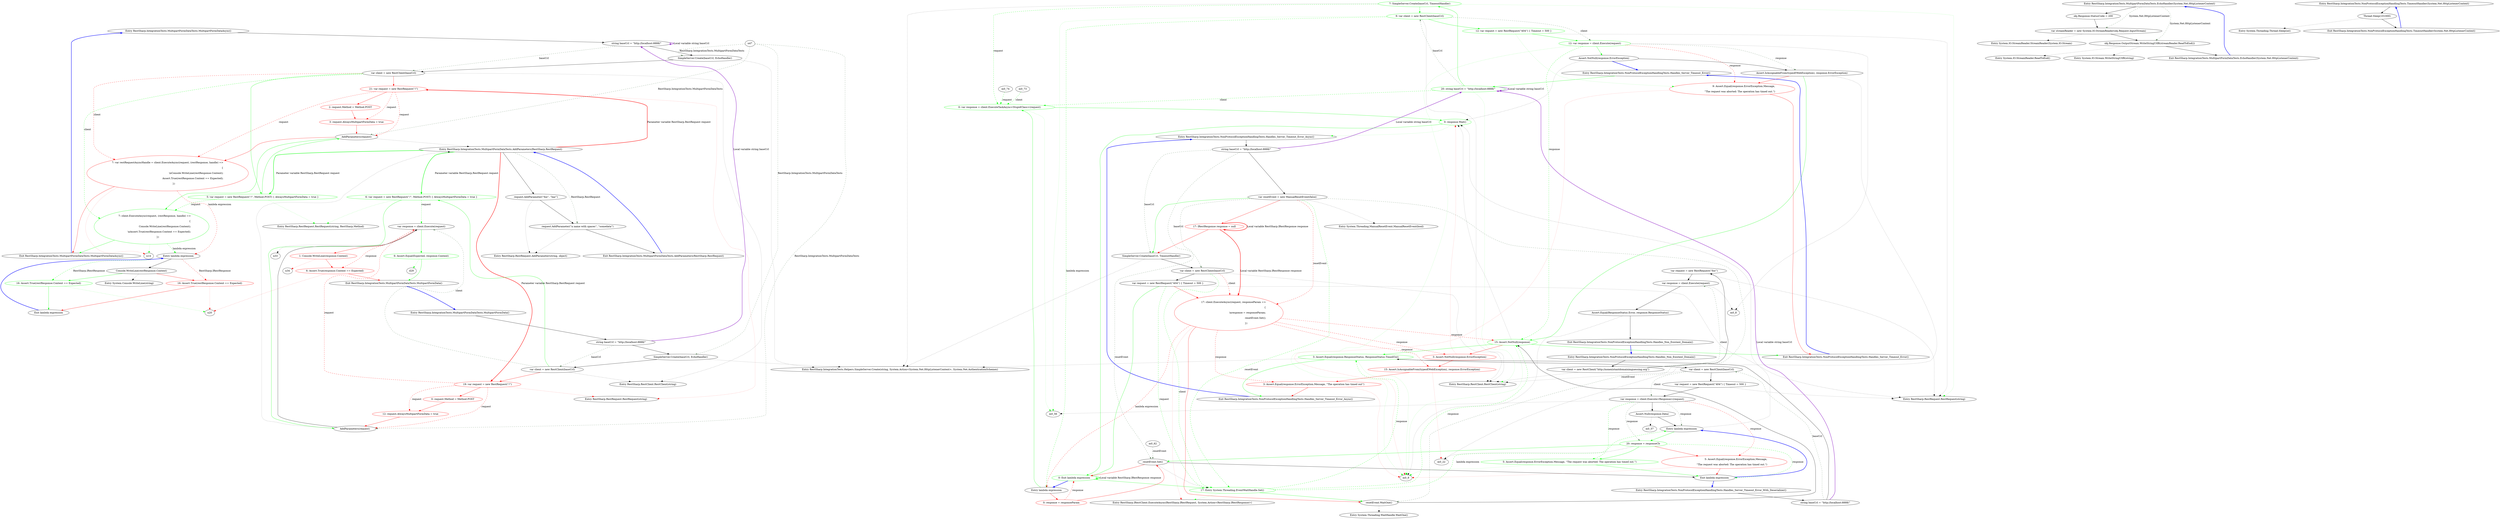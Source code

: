 digraph  {
n0 [cluster="RestSharp.IntegrationTests.MultipartFormDataTests.MultipartFormDataAsync()", label="Entry RestSharp.IntegrationTests.MultipartFormDataTests.MultipartFormDataAsync()", span="10-10"];
n1 [cluster="RestSharp.IntegrationTests.MultipartFormDataTests.MultipartFormDataAsync()", label="string baseUrl = ''http://localhost:8888/''", span="12-12"];
n2 [cluster="RestSharp.IntegrationTests.MultipartFormDataTests.MultipartFormDataAsync()", label="SimpleServer.Create(baseUrl, EchoHandler)", span="14-14"];
n3 [cluster="RestSharp.IntegrationTests.MultipartFormDataTests.MultipartFormDataAsync()", label="var client = new RestClient(baseUrl)", span="16-16"];
n10 [cluster="RestSharp.IntegrationTests.Helpers.SimpleServer.Create(string, System.Action<System.Net.HttpListenerContext>, System.Net.AuthenticationSchemes)", label="Entry RestSharp.IntegrationTests.Helpers.SimpleServer.Create(string, System.Action<System.Net.HttpListenerContext>, System.Net.AuthenticationSchemes)", span="12-12"];
n4 [cluster="RestSharp.IntegrationTests.MultipartFormDataTests.MultipartFormDataAsync()", color=red, community=0, label="21: var request = new RestRequest(''/'')", span="17-17"];
n8 [cluster="RestSharp.IntegrationTests.MultipartFormDataTests.MultipartFormDataAsync()", color=red, community=0, label="7: var restRequestAsyncHandle = client.ExecuteAsync(request, (restResponse, handle) =>\r\n                {\r\n                    \\nConsole.WriteLine(restResponse.Content);\r\n                    Assert.True(restResponse.Content == Expected);\r\n                })", span="23-27"];
d4 [cluster="RestSharp.IntegrationTests.MultipartFormDataTests.MultipartFormDataAsync()", color=green, community=0, label="5: var request = new RestRequest(''/'', Method.POST) { AlwaysMultipartFormData = true }", span="17-17"];
d6 [cluster="RestSharp.IntegrationTests.MultipartFormDataTests.MultipartFormDataAsync()", color=green, community=0, label="7: client.ExecuteAsync(request, (restResponse, handle) =>\r\n                {\r\n                    Console.WriteLine(restResponse.Content);\r\n                    \\nAssert.True(restResponse.Content == Expected);\r\n                })", span="21-25"];
n11 [cluster="RestSharp.RestClient.RestClient(string)", label="Entry RestSharp.RestClient.RestClient(string)", span="78-78"];
n5 [cluster="RestSharp.IntegrationTests.MultipartFormDataTests.MultipartFormDataAsync()", color=red, community=0, label="2: request.Method = Method.POST", span="19-19"];
n6 [cluster="RestSharp.IntegrationTests.MultipartFormDataTests.MultipartFormDataAsync()", color=red, community=0, label="3: request.AlwaysMultipartFormData = true", span="20-20"];
n7 [cluster="RestSharp.IntegrationTests.MultipartFormDataTests.MultipartFormDataAsync()", label="AddParameters(request)", span="21-21"];
n12 [cluster="RestSharp.RestRequest.RestRequest(string)", label="Entry RestSharp.RestRequest.RestRequest(string)", span="87-87"];
n13 [cluster="RestSharp.IntegrationTests.MultipartFormDataTests.AddParameters(RestSharp.RestRequest)", label="Entry RestSharp.IntegrationTests.MultipartFormDataTests.AddParameters(RestSharp.RestRequest)", span="54-54"];
n9 [cluster="RestSharp.IntegrationTests.MultipartFormDataTests.MultipartFormDataAsync()", label="Exit RestSharp.IntegrationTests.MultipartFormDataTests.MultipartFormDataAsync()", span="10-10"];
n15 [cluster="lambda expression", label="Entry lambda expression", span="23-27"];
d10 [cluster="RestSharp.RestRequest.RestRequest(string, RestSharp.Method)", label="Entry RestSharp.RestRequest.RestRequest(string, RestSharp.Method)", span="95-95"];
n35 [cluster="RestSharp.IntegrationTests.MultipartFormDataTests.AddParameters(RestSharp.RestRequest)", label="request.AddParameter(''foo'', ''bar'')", span="56-56"];
n36 [cluster="RestSharp.IntegrationTests.MultipartFormDataTests.AddParameters(RestSharp.RestRequest)", label="request.AddParameter(''a name with spaces'', ''somedata'')", span="57-57"];
n25 [cluster="RestSharp.IntegrationTests.MultipartFormDataTests.MultipartFormData()", color=red, community=0, label="19: var request = new RestRequest(''/'')", span="40-40"];
d23 [cluster="RestSharp.IntegrationTests.MultipartFormDataTests.MultipartFormData()", color=green, community=0, label="6: var request = new RestRequest(''/'', Method.POST) { AlwaysMultipartFormData = true }", span="38-38"];
n38 [cluster="RestSharp.RestRequest.AddParameter(string, object)", label="Entry RestSharp.RestRequest.AddParameter(string, object)", span="368-368"];
n37 [cluster="RestSharp.IntegrationTests.MultipartFormDataTests.AddParameters(RestSharp.RestRequest)", label="Exit RestSharp.IntegrationTests.MultipartFormDataTests.AddParameters(RestSharp.RestRequest)", span="54-54"];
n16 [cluster="lambda expression", label="Console.WriteLine(restResponse.Content)", span="25-25"];
n17 [cluster="lambda expression", color=red, community=0, label="16: Assert.True(restResponse.Content == Expected)", span="26-26"];
d15 [cluster="lambda expression", color=green, community=0, label="16: Assert.True(restResponse.Content == Expected)", span="24-24"];
n19 [cluster="System.Console.WriteLine(string)", label="Entry System.Console.WriteLine(string)", span="0-0"];
n18 [cluster="lambda expression", label="Exit lambda expression", span="23-27"];
n21 [cluster="RestSharp.IntegrationTests.MultipartFormDataTests.MultipartFormData()", label="Entry RestSharp.IntegrationTests.MultipartFormDataTests.MultipartFormData()", span="32-32"];
n22 [cluster="RestSharp.IntegrationTests.MultipartFormDataTests.MultipartFormData()", label="string baseUrl = ''http://localhost:8888/''", span="35-35"];
n23 [cluster="RestSharp.IntegrationTests.MultipartFormDataTests.MultipartFormData()", label="SimpleServer.Create(baseUrl, EchoHandler)", span="37-37"];
n24 [cluster="RestSharp.IntegrationTests.MultipartFormDataTests.MultipartFormData()", label="var client = new RestClient(baseUrl)", span="39-39"];
n29 [cluster="RestSharp.IntegrationTests.MultipartFormDataTests.MultipartFormData()", label="var response = client.Execute(request)", span="46-46"];
n26 [cluster="RestSharp.IntegrationTests.MultipartFormDataTests.MultipartFormData()", color=red, community=0, label="0: request.Method = Method.POST", span="42-42"];
n27 [cluster="RestSharp.IntegrationTests.MultipartFormDataTests.MultipartFormData()", color=red, community=0, label="12: request.AlwaysMultipartFormData = true", span="43-43"];
n28 [cluster="RestSharp.IntegrationTests.MultipartFormDataTests.MultipartFormData()", label="AddParameters(request)", span="44-44"];
n30 [cluster="RestSharp.IntegrationTests.MultipartFormDataTests.MultipartFormData()", color=red, community=0, label="1: Console.WriteLine(response.Content)", span="48-48"];
n31 [cluster="RestSharp.IntegrationTests.MultipartFormDataTests.MultipartFormData()", color=red, community=0, label="6: Assert.True(response.Content == Expected)", span="50-50"];
d26 [cluster="RestSharp.IntegrationTests.MultipartFormDataTests.MultipartFormData()", color=green, community=0, label="6: Assert.Equal(Expected, response.Content)", span="46-46"];
n32 [cluster="RestSharp.IntegrationTests.MultipartFormDataTests.MultipartFormData()", label="Exit RestSharp.IntegrationTests.MultipartFormDataTests.MultipartFormData()", span="32-32"];
n39 [cluster="RestSharp.IntegrationTests.MultipartFormDataTests.EchoHandler(System.Net.HttpListenerContext)", label="Entry RestSharp.IntegrationTests.MultipartFormDataTests.EchoHandler(System.Net.HttpListenerContext)", span="72-72"];
n40 [cluster="RestSharp.IntegrationTests.MultipartFormDataTests.EchoHandler(System.Net.HttpListenerContext)", label="obj.Response.StatusCode = 200", span="74-74"];
n41 [cluster="RestSharp.IntegrationTests.MultipartFormDataTests.EchoHandler(System.Net.HttpListenerContext)", label="var streamReader = new System.IO.StreamReader(obj.Request.InputStream)", span="76-76"];
n42 [cluster="RestSharp.IntegrationTests.MultipartFormDataTests.EchoHandler(System.Net.HttpListenerContext)", label="obj.Response.OutputStream.WriteStringUtf8(streamReader.ReadToEnd())", span="78-78"];
n44 [cluster="System.IO.StreamReader.StreamReader(System.IO.Stream)", label="Entry System.IO.StreamReader.StreamReader(System.IO.Stream)", span="0-0"];
n43 [cluster="RestSharp.IntegrationTests.MultipartFormDataTests.EchoHandler(System.Net.HttpListenerContext)", label="Exit RestSharp.IntegrationTests.MultipartFormDataTests.EchoHandler(System.Net.HttpListenerContext)", span="72-72"];
n45 [cluster="System.IO.StreamReader.ReadToEnd()", label="Entry System.IO.StreamReader.ReadToEnd()", span="0-0"];
n46 [cluster="System.IO.Stream.WriteStringUtf8(string)", label="Entry System.IO.Stream.WriteStringUtf8(string)", span="7-7"];
m0_39 [cluster="System.Threading.WaitHandle.WaitOne()", file="NonProtocolExceptionHandlingTests.cs", label="Entry System.Threading.WaitHandle.WaitOne()", span="0-0"];
m0_58 [cluster="RestSharp.IntegrationTests.NonProtocolExceptionHandlingTests.TimeoutHandler(System.Net.HttpListenerContext)", file="NonProtocolExceptionHandlingTests.cs", label="Entry RestSharp.IntegrationTests.NonProtocolExceptionHandlingTests.TimeoutHandler(System.Net.HttpListenerContext)", span="104-104"];
m0_59 [cluster="RestSharp.IntegrationTests.NonProtocolExceptionHandlingTests.TimeoutHandler(System.Net.HttpListenerContext)", file="NonProtocolExceptionHandlingTests.cs", label="Thread.Sleep(101000)", span="106-106"];
m0_60 [cluster="RestSharp.IntegrationTests.NonProtocolExceptionHandlingTests.TimeoutHandler(System.Net.HttpListenerContext)", file="NonProtocolExceptionHandlingTests.cs", label="Exit RestSharp.IntegrationTests.NonProtocolExceptionHandlingTests.TimeoutHandler(System.Net.HttpListenerContext)", span="104-104"];
m0_38 [cluster="RestSharp.IRestClient.ExecuteAsync(RestSharp.IRestRequest, System.Action<RestSharp.IRestResponse>)", file="NonProtocolExceptionHandlingTests.cs", label="Entry RestSharp.IRestClient.ExecuteAsync(RestSharp.IRestRequest, System.Action<RestSharp.IRestResponse>)", span="16-16"];
m0_10 [cluster="RestSharp.IntegrationTests.NonProtocolExceptionHandlingTests.Handles_Server_Timeout_Error()", file="NonProtocolExceptionHandlingTests.cs", label="Entry RestSharp.IntegrationTests.NonProtocolExceptionHandlingTests.Handles_Server_Timeout_Error()", span="29-29"];
m0_11 [cluster="RestSharp.IntegrationTests.NonProtocolExceptionHandlingTests.Handles_Server_Timeout_Error()", color=green, community=0, file="NonProtocolExceptionHandlingTests.cs", label="20: string baseUrl = ''http://localhost:8888/''", span="31-31"];
m0_12 [cluster="RestSharp.IntegrationTests.NonProtocolExceptionHandlingTests.Handles_Server_Timeout_Error()", color=green, community=0, file="NonProtocolExceptionHandlingTests.cs", label="7: SimpleServer.Create(baseUrl, TimeoutHandler)", span="33-33"];
m0_13 [cluster="RestSharp.IntegrationTests.NonProtocolExceptionHandlingTests.Handles_Server_Timeout_Error()", color=green, community=0, file="NonProtocolExceptionHandlingTests.cs", label="9: var client = new RestClient(baseUrl)", span="35-35"];
m0_14 [cluster="RestSharp.IntegrationTests.NonProtocolExceptionHandlingTests.Handles_Server_Timeout_Error()", color=green, community=0, file="NonProtocolExceptionHandlingTests.cs", label="12: var request = new RestRequest(''404'') { Timeout = 500 }", span="36-36"];
m0_15 [cluster="RestSharp.IntegrationTests.NonProtocolExceptionHandlingTests.Handles_Server_Timeout_Error()", color=green, community=0, file="NonProtocolExceptionHandlingTests.cs", label="12: var response = client.Execute(request)", span="37-37"];
m0_16 [cluster="RestSharp.IntegrationTests.NonProtocolExceptionHandlingTests.Handles_Server_Timeout_Error()", file="NonProtocolExceptionHandlingTests.cs", label="Assert.NotNull(response.ErrorException)", span="39-39"];
m0_17 [cluster="RestSharp.IntegrationTests.NonProtocolExceptionHandlingTests.Handles_Server_Timeout_Error()", file="NonProtocolExceptionHandlingTests.cs", label="Assert.IsAssignableFrom(typeof(WebException), response.ErrorException)", span="40-40"];
m0_18 [cluster="RestSharp.IntegrationTests.NonProtocolExceptionHandlingTests.Handles_Server_Timeout_Error()", color=red, community=0, file="NonProtocolExceptionHandlingTests.cs", label="9: Assert.Equal(response.ErrorException.Message,\r\n                    ''The request was aborted: The operation has timed out.'')", span="41-42"];
m0_32 [cluster="RestSharp.IntegrationTests.NonProtocolExceptionHandlingTests.Handles_Server_Timeout_Error_Async()", color=green, community=0, file="NonProtocolExceptionHandlingTests.cs", label="15: Assert.NotNull(response)", span="69-69"];
m0_19 [cluster="RestSharp.IntegrationTests.NonProtocolExceptionHandlingTests.Handles_Server_Timeout_Error()", file="NonProtocolExceptionHandlingTests.cs", label="Exit RestSharp.IntegrationTests.NonProtocolExceptionHandlingTests.Handles_Server_Timeout_Error()", span="29-29"];
m0_37 [cluster="System.Threading.ManualResetEvent.ManualResetEvent(bool)", file="NonProtocolExceptionHandlingTests.cs", label="Entry System.Threading.ManualResetEvent.ManualResetEvent(bool)", span="0-0"];
m0_45 [cluster="RestSharp.IntegrationTests.NonProtocolExceptionHandlingTests.Handles_Server_Timeout_Error_With_Deserializer()", file="NonProtocolExceptionHandlingTests.cs", label="Entry RestSharp.IntegrationTests.NonProtocolExceptionHandlingTests.Handles_Server_Timeout_Error_With_Deserializer()", span="82-82"];
m0_46 [cluster="RestSharp.IntegrationTests.NonProtocolExceptionHandlingTests.Handles_Server_Timeout_Error_With_Deserializer()", file="NonProtocolExceptionHandlingTests.cs", label="string baseUrl = ''http://localhost:8888/''", span="84-84"];
m0_47 [cluster="RestSharp.IntegrationTests.NonProtocolExceptionHandlingTests.Handles_Server_Timeout_Error_Async()", color=green, community=0, file="NonProtocolExceptionHandlingTests.cs", label="3: Assert.Equal(response.ResponseStatus, ResponseStatus.TimedOut)", span="103-103"];
m0_48 [cluster="RestSharp.IntegrationTests.NonProtocolExceptionHandlingTests.Handles_Server_Timeout_Error_With_Deserializer()", file="NonProtocolExceptionHandlingTests.cs", label="var client = new RestClient(baseUrl)", span="88-88"];
m0_49 [cluster="RestSharp.IntegrationTests.NonProtocolExceptionHandlingTests.Handles_Server_Timeout_Error_With_Deserializer()", file="NonProtocolExceptionHandlingTests.cs", label="var request = new RestRequest(''404'') { Timeout = 500 }", span="89-89"];
m0_50 [cluster="RestSharp.IntegrationTests.NonProtocolExceptionHandlingTests.Handles_Server_Timeout_Error_With_Deserializer()", file="NonProtocolExceptionHandlingTests.cs", label="var response = client.Execute<Response>(request)", span="90-90"];
m0_51 [cluster="RestSharp.IntegrationTests.NonProtocolExceptionHandlingTests.Handles_Server_Timeout_Error_With_Deserializer()", file="NonProtocolExceptionHandlingTests.cs", label="Assert.Null(response.Data)", span="92-92"];
m0_52 [cluster="lambda expression", file="NonProtocolExceptionHandlingTests.cs", label="Entry lambda expression", span="94-98"];
m0_53 [cluster="lambda expression", color=green, community=0, file="NonProtocolExceptionHandlingTests.cs", label="20: response = responseCb", span="96-96"];
m0_54 [cluster="RestSharp.IntegrationTests.NonProtocolExceptionHandlingTests.Handles_Server_Timeout_Error_With_Deserializer()", color=red, community=0, file="NonProtocolExceptionHandlingTests.cs", label="5: Assert.Equal(response.ErrorException.Message,\r\n                    ''The request was aborted: The operation has timed out.'')", span="95-96"];
m0_66 [cluster="RestSharp.IntegrationTests.NonProtocolExceptionHandlingTests.Handles_Server_Timeout_Error_With_Deserializer()", color=green, community=0, file="NonProtocolExceptionHandlingTests.cs", label="5: Assert.Equal(response.ErrorException.Message, ''The request was aborted: The operation has timed out.'')", span="130-130"];
m0_55 [cluster="lambda expression", file="NonProtocolExceptionHandlingTests.cs", label="Exit lambda expression", span="94-98"];
m0_7 [cluster="RestSharp.RestRequest.RestRequest(string)", file="NonProtocolExceptionHandlingTests.cs", label="Entry RestSharp.RestRequest.RestRequest(string)", span="87-87"];
m0_61 [cluster="System.Threading.Thread.Sleep(int)", file="NonProtocolExceptionHandlingTests.cs", label="Entry System.Threading.Thread.Sleep(int)", span="0-0"];
m0_23 [cluster="RestSharp.IntegrationTests.NonProtocolExceptionHandlingTests.Handles_Server_Timeout_Error_Async()", file="NonProtocolExceptionHandlingTests.cs", label="Entry RestSharp.IntegrationTests.NonProtocolExceptionHandlingTests.Handles_Server_Timeout_Error_Async()", span="50-50"];
m0_24 [cluster="RestSharp.IntegrationTests.NonProtocolExceptionHandlingTests.Handles_Server_Timeout_Error_Async()", file="NonProtocolExceptionHandlingTests.cs", label="string baseUrl = ''http://localhost:8888/''", span="52-52"];
m0_25 [cluster="RestSharp.IntegrationTests.NonProtocolExceptionHandlingTests.Handles_Server_Timeout_Error_Async()", file="NonProtocolExceptionHandlingTests.cs", label="var resetEvent = new ManualResetEvent(false)", span="53-53"];
m0_27 [cluster="RestSharp.IntegrationTests.NonProtocolExceptionHandlingTests.Handles_Server_Timeout_Error_Async()", file="NonProtocolExceptionHandlingTests.cs", label="SimpleServer.Create(baseUrl, TimeoutHandler)", span="56-56"];
m0_28 [cluster="RestSharp.IntegrationTests.NonProtocolExceptionHandlingTests.Handles_Server_Timeout_Error_Async()", file="NonProtocolExceptionHandlingTests.cs", label="var client = new RestClient(baseUrl)", span="58-58"];
m0_26 [cluster="RestSharp.IntegrationTests.NonProtocolExceptionHandlingTests.Handles_Server_Timeout_Error_Async()", color=red, community=0, file="NonProtocolExceptionHandlingTests.cs", label="17: IRestResponse response = null", span="54-54"];
m0_30 [cluster="RestSharp.IntegrationTests.NonProtocolExceptionHandlingTests.Handles_Server_Timeout_Error_Async()", color=red, community=0, file="NonProtocolExceptionHandlingTests.cs", label="17: client.ExecuteAsync(request, responseParam =>\r\n                                             {\r\n                                                 \\nresponse = responseParam;\r\n                                                 resetEvent.Set();\r\n                                             })", span="61-65"];
m0_31 [cluster="RestSharp.IntegrationTests.NonProtocolExceptionHandlingTests.Handles_Server_Timeout_Error_Async()", file="NonProtocolExceptionHandlingTests.cs", label="resetEvent.WaitOne()", span="67-67"];
m0_44 [cluster="System.Threading.EventWaitHandle.Set()", color=green, community=0, file="NonProtocolExceptionHandlingTests.cs", label="17: Entry System.Threading.EventWaitHandle.Set()", span="0-0"];
m0_29 [cluster="RestSharp.IntegrationTests.NonProtocolExceptionHandlingTests.Handles_Server_Timeout_Error_Async()", file="NonProtocolExceptionHandlingTests.cs", label="var request = new RestRequest(''404'') { Timeout = 500 }", span="59-59"];
m0_43 [cluster="lambda expression", color=green, community=0, file="NonProtocolExceptionHandlingTests.cs", label="0: Exit lambda expression", span="61-65"];
m0_33 [cluster="RestSharp.IntegrationTests.NonProtocolExceptionHandlingTests.Handles_Server_Timeout_Error_Async()", color=red, community=0, file="NonProtocolExceptionHandlingTests.cs", label="3: Assert.NotNull(response.ErrorException)", span="70-70"];
m0_34 [cluster="RestSharp.IntegrationTests.NonProtocolExceptionHandlingTests.Handles_Server_Timeout_Error_Async()", color=red, community=0, file="NonProtocolExceptionHandlingTests.cs", label="15: Assert.IsAssignableFrom(typeof(WebException), response.ErrorException)", span="71-71"];
m0_35 [cluster="RestSharp.IntegrationTests.NonProtocolExceptionHandlingTests.Handles_Server_Timeout_Error_Async()", color=red, community=0, file="NonProtocolExceptionHandlingTests.cs", label="3: Assert.Equal(response.ErrorException.Message, ''The operation has timed out'')", span="72-72"];
m0_36 [cluster="RestSharp.IntegrationTests.NonProtocolExceptionHandlingTests.Handles_Server_Timeout_Error_Async()", file="NonProtocolExceptionHandlingTests.cs", label="Exit RestSharp.IntegrationTests.NonProtocolExceptionHandlingTests.Handles_Server_Timeout_Error_Async()", span="50-50"];
m0_0 [cluster="RestSharp.IntegrationTests.NonProtocolExceptionHandlingTests.Handles_Non_Existent_Domain()", file="NonProtocolExceptionHandlingTests.cs", label="Entry RestSharp.IntegrationTests.NonProtocolExceptionHandlingTests.Handles_Non_Existent_Domain()", span="14-14"];
m0_1 [cluster="RestSharp.IntegrationTests.NonProtocolExceptionHandlingTests.Handles_Non_Existent_Domain()", file="NonProtocolExceptionHandlingTests.cs", label="var client = new RestClient(''http://nonexistantdomainimguessing.org'')", span="16-16"];
m0_2 [cluster="RestSharp.IntegrationTests.NonProtocolExceptionHandlingTests.Handles_Non_Existent_Domain()", file="NonProtocolExceptionHandlingTests.cs", label="var request = new RestRequest(''foo'')", span="17-17"];
m0_3 [cluster="RestSharp.IntegrationTests.NonProtocolExceptionHandlingTests.Handles_Non_Existent_Domain()", file="NonProtocolExceptionHandlingTests.cs", label="var response = client.Execute(request)", span="18-18"];
m0_4 [cluster="RestSharp.IntegrationTests.NonProtocolExceptionHandlingTests.Handles_Non_Existent_Domain()", file="NonProtocolExceptionHandlingTests.cs", label="Assert.Equal(ResponseStatus.Error, response.ResponseStatus)", span="20-20"];
m0_5 [cluster="RestSharp.IntegrationTests.NonProtocolExceptionHandlingTests.Handles_Non_Existent_Domain()", file="NonProtocolExceptionHandlingTests.cs", label="Exit RestSharp.IntegrationTests.NonProtocolExceptionHandlingTests.Handles_Non_Existent_Domain()", span="14-14"];
m0_42 [cluster="lambda expression", file="NonProtocolExceptionHandlingTests.cs", label="resetEvent.Set()", span="64-64"];
m0_40 [cluster="lambda expression", file="NonProtocolExceptionHandlingTests.cs", label="Entry lambda expression", span="61-65"];
m0_41 [cluster="lambda expression", color=red, community=0, file="NonProtocolExceptionHandlingTests.cs", label="0: response = responseParam", span="63-63"];
m0_20 [cluster="lambda expression", color=green, community=0, file="NonProtocolExceptionHandlingTests.cs", label="0: var response = client.ExecuteTaskAsync<StupidClass>(request)", span="42-42"];
m0_21 [cluster="lambda expression", color=green, community=0, file="NonProtocolExceptionHandlingTests.cs", label="0: response.Wait()", span="44-44"];
m0_6 [cluster="RestSharp.RestClient.RestClient(string)", file="NonProtocolExceptionHandlingTests.cs", label="Entry RestSharp.RestClient.RestClient(string)", span="78-78"];
n14;
n20;
n33;
n34;
d29;
m0_56;
m0_9;
m0_8;
m0_22;
m0_57;
n47;
m0_62;
m0_73;
m0_74;
n0 -> n1  [key=0, style=solid];
n1 -> n1  [color=darkorchid, key=3, label="Local variable string baseUrl", style=bold];
n1 -> n2  [key=0, style=solid];
n1 -> n3  [color=darkseagreen4, key=1, label=baseUrl, style=dashed];
n2 -> n3  [key=0, style=solid];
n2 -> n10  [key=2, style=dotted];
n3 -> n4  [color=red, key=0, style=solid];
n3 -> n8  [color=red, key=1, label=client, style=dashed];
n3 -> d4  [color=green, key=0, style=solid];
n3 -> d6  [color=green, key=1, label=client, style=dashed];
n3 -> n11  [key=2, style=dotted];
n4 -> n5  [color=red, key=0, style=solid];
n4 -> n6  [color=red, key=1, label=request, style=dashed];
n4 -> n7  [color=red, key=1, label=request, style=dashed];
n4 -> n8  [color=red, key=1, label=request, style=dashed];
n4 -> n12  [color=red, key=2, style=dotted];
n8 -> n9  [color=red, key=0, style=solid];
n8 -> n14  [color=red, key=2, style=dotted];
n8 -> n15  [color=red, key=1, label="lambda expression", style=dashed];
d4 -> n7  [color=green, key=0, style=solid];
d4 -> d6  [color=green, key=1, label=request, style=dashed];
d4 -> d10  [color=green, key=2, style=dotted];
d6 -> n9  [color=green, key=0, style=solid];
d6 -> n14  [color=green, key=2, style=dotted];
d6 -> n15  [color=green, key=1, label="lambda expression", style=dashed];
n5 -> n6  [color=red, key=0, style=solid];
n6 -> n7  [color=red, key=0, style=solid];
n7 -> n8  [color=red, key=0, style=solid];
n7 -> d6  [color=green, key=0, style=solid];
n7 -> n13  [key=2, style=dotted];
n13 -> n4  [color=red, key=3, label="Parameter variable RestSharp.RestRequest request", style=bold];
n13 -> d4  [color=green, key=3, label="Parameter variable RestSharp.RestRequest request", style=bold];
n13 -> n35  [key=0, style=solid];
n13 -> n36  [color=darkseagreen4, key=1, label="RestSharp.RestRequest", style=dashed];
n13 -> n25  [color=red, key=3, label="Parameter variable RestSharp.RestRequest request", style=bold];
n13 -> d23  [color=green, key=3, label="Parameter variable RestSharp.RestRequest request", style=bold];
n9 -> n0  [color=blue, key=0, style=bold];
n15 -> n16  [key=0, style=solid];
n15 -> n17  [color=red, key=1, label="RestSharp.IRestResponse", style=dashed];
n15 -> d15  [color=green, key=1, label="RestSharp.IRestResponse", style=dashed];
n35 -> n36  [key=0, style=solid];
n35 -> n38  [key=2, style=dotted];
n36 -> n37  [key=0, style=solid];
n36 -> n38  [key=2, style=dotted];
n25 -> n12  [color=red, key=2, style=dotted];
n25 -> n26  [color=red, key=0, style=solid];
n25 -> n27  [color=red, key=1, label=request, style=dashed];
n25 -> n28  [color=red, key=1, label=request, style=dashed];
n25 -> n29  [color=red, key=1, label=request, style=dashed];
d23 -> n28  [color=green, key=0, style=solid];
d23 -> n29  [color=green, key=1, label=request, style=dashed];
d23 -> d10  [color=green, key=2, style=dotted];
n37 -> n13  [color=blue, key=0, style=bold];
n16 -> n17  [color=red, key=0, style=solid];
n16 -> d15  [color=green, key=0, style=solid];
n16 -> n19  [key=2, style=dotted];
n17 -> n18  [color=red, key=0, style=solid];
n17 -> n20  [color=red, key=2, style=dotted];
d15 -> n18  [color=green, key=0, style=solid];
d15 -> n20  [color=green, key=2, style=dotted];
n18 -> n15  [color=blue, key=0, style=bold];
n21 -> n22  [key=0, style=solid];
n22 -> n1  [color=darkorchid, key=3, label="Local variable string baseUrl", style=bold];
n22 -> n23  [key=0, style=solid];
n22 -> n24  [color=darkseagreen4, key=1, label=baseUrl, style=dashed];
n23 -> n10  [key=2, style=dotted];
n23 -> n24  [key=0, style=solid];
n24 -> n11  [key=2, style=dotted];
n24 -> n25  [color=red, key=0, style=solid];
n24 -> n29  [color=darkseagreen4, key=1, label=client, style=dashed];
n24 -> d23  [color=green, key=0, style=solid];
n29 -> n30  [color=red, key=0, style=solid];
n29 -> n31  [color=red, key=1, label=response, style=dashed];
n29 -> d26  [color=green, key=0, style=solid];
n29 -> n33  [key=2, style=dotted];
n26 -> n27  [color=red, key=0, style=solid];
n27 -> n28  [color=red, key=0, style=solid];
n28 -> n13  [key=2, style=dotted];
n28 -> n29  [key=0, style=solid];
n30 -> n31  [color=red, key=0, style=solid];
n30 -> n34  [color=red, key=2, style=dotted];
n31 -> n20  [color=red, key=2, style=dotted];
n31 -> n32  [color=red, key=0, style=solid];
d26 -> n32  [color=green, key=0, style=solid];
d26 -> d29  [color=green, key=2, style=dotted];
n32 -> n21  [color=blue, key=0, style=bold];
n39 -> n40  [key=0, style=solid];
n39 -> n41  [color=darkseagreen4, key=1, label="System.Net.HttpListenerContext", style=dashed];
n39 -> n42  [color=darkseagreen4, key=1, label="System.Net.HttpListenerContext", style=dashed];
n40 -> n41  [key=0, style=solid];
n41 -> n42  [key=0, style=solid];
n41 -> n44  [key=2, style=dotted];
n42 -> n43  [key=0, style=solid];
n42 -> n45  [key=2, style=dotted];
n42 -> n46  [key=2, style=dotted];
n43 -> n39  [color=blue, key=0, style=bold];
m0_58 -> m0_59  [key=0, style=solid];
m0_59 -> m0_60  [key=0, style=solid];
m0_59 -> m0_61  [key=2, style=dotted];
m0_60 -> m0_58  [color=blue, key=0, style=bold];
m0_10 -> m0_11  [color=green, key=0, style=solid];
m0_11 -> m0_6  [color=green, key=2, style=dotted];
m0_11 -> m0_20  [color=green, key=1, label=client, style=dashed];
m0_11 -> m0_12  [color=green, key=0, style=solid];
m0_11 -> m0_13  [color=darkseagreen4, key=1, label=baseUrl, style=dashed];
m0_11 -> m0_11  [color=darkorchid, key=3, label="Local variable string baseUrl", style=bold];
m0_12 -> m0_7  [color=green, key=2, style=dotted];
m0_12 -> m0_20  [color=green, key=1, label=request, style=dashed];
m0_12 -> m0_13  [color=green, key=0, style=solid];
m0_12 -> n10  [key=2, style=dotted];
m0_13 -> m0_40  [color=green, key=1, label="lambda expression", style=dashed];
m0_13 -> m0_56  [color=green, key=2, style=dotted];
m0_13 -> m0_14  [color=green, key=0, style=solid];
m0_13 -> m0_15  [color=darkseagreen4, key=1, label=client, style=dashed];
m0_13 -> m0_6  [key=2, style=dotted];
m0_14 -> m0_18  [color=green, key=2, style=dotted];
m0_14 -> m0_15  [color=green, key=0, style=solid];
m0_14 -> m0_7  [key=2, style=dotted];
m0_15 -> m0_9  [color=green, key=2, style=dotted];
m0_15 -> m0_16  [color=green, key=0, style=solid];
m0_15 -> m0_8  [key=2, style=dotted];
m0_15 -> m0_17  [color=darkseagreen4, key=1, label=response, style=dashed];
m0_15 -> m0_18  [color=red, key=1, label=response, style=dashed];
m0_15 -> m0_32  [color=green, key=1, label=response, style=dashed];
m0_16 -> m0_10  [color=blue, key=0, style=bold];
m0_16 -> m0_17  [key=0, style=solid];
m0_16 -> m0_21  [key=2, style=dotted];
m0_17 -> m0_18  [color=red, key=0, style=solid];
m0_17 -> m0_32  [color=green, key=0, style=solid];
m0_17 -> m0_22  [key=2, style=dotted];
m0_18 -> m0_9  [color=red, key=2, style=dotted];
m0_18 -> m0_19  [color=red, key=0, style=solid];
m0_32 -> m0_9  [color=green, key=2, style=dotted];
m0_32 -> m0_19  [color=green, key=0, style=solid];
m0_32 -> m0_21  [key=2, style=dotted];
m0_32 -> m0_33  [color=red, key=0, style=solid];
m0_32 -> m0_47  [color=green, key=0, style=solid];
m0_19 -> m0_10  [color=blue, key=0, style=bold];
m0_45 -> m0_46  [key=0, style=solid];
m0_46 -> m0_11  [color=darkorchid, key=3, label="Local variable string baseUrl", style=bold];
m0_46 -> m0_47  [key=0, style=solid];
m0_46 -> m0_48  [color=darkseagreen4, key=1, label=baseUrl, style=dashed];
m0_47 -> n10  [key=2, style=dotted];
m0_47 -> m0_48  [key=0, style=solid];
m0_47 -> m0_9  [color=green, key=2, style=dotted];
m0_47 -> m0_36  [color=green, key=0, style=solid];
m0_48 -> m0_6  [key=2, style=dotted];
m0_48 -> m0_49  [key=0, style=solid];
m0_48 -> m0_50  [color=darkseagreen4, key=1, label=client, style=dashed];
m0_49 -> m0_7  [key=2, style=dotted];
m0_49 -> m0_50  [key=0, style=solid];
m0_50 -> m0_51  [key=0, style=solid];
m0_50 -> m0_52  [color=darkseagreen4, key=1, label=response, style=dashed];
m0_50 -> m0_53  [color=darkseagreen4, key=1, label=response, style=dashed];
m0_50 -> m0_54  [color=red, key=1, label=response, style=dashed];
m0_50 -> m0_66  [color=green, key=1, label=response, style=dashed];
m0_50 -> m0_56  [key=2, style=dotted];
m0_51 -> m0_52  [key=0, style=solid];
m0_51 -> m0_57  [key=2, style=dotted];
m0_52 -> m0_21  [key=2, style=dotted];
m0_52 -> m0_53  [color=green, key=0, style=solid];
m0_53 -> m0_22  [key=2, style=dotted];
m0_53 -> m0_54  [color=red, key=0, style=solid];
m0_53 -> m0_66  [color=green, key=0, style=solid];
m0_53 -> m0_42  [color=green, key=0, style=solid];
m0_53 -> m0_55  [color=green, key=1, label=response, style=dashed];
m0_54 -> m0_9  [color=red, key=2, style=dotted];
m0_54 -> m0_55  [color=red, key=0, style=solid];
m0_66 -> m0_9  [color=green, key=2, style=dotted];
m0_66 -> m0_55  [color=green, key=0, style=solid];
m0_55 -> m0_45  [color=blue, key=0, style=bold];
m0_55 -> m0_52  [color=blue, key=0, style=bold];
m0_23 -> m0_24  [key=0, style=solid];
m0_24 -> m0_11  [color=darkorchid, key=3, label="Local variable string baseUrl", style=bold];
m0_24 -> m0_25  [key=0, style=solid];
m0_24 -> m0_27  [color=darkseagreen4, key=1, label=baseUrl, style=dashed];
m0_24 -> m0_28  [color=darkseagreen4, key=1, label=baseUrl, style=dashed];
m0_25 -> m0_26  [color=red, key=0, style=solid];
m0_25 -> m0_27  [color=green, key=0, style=solid];
m0_25 -> m0_30  [color=red, key=1, label=resetEvent, style=dashed];
m0_25 -> m0_31  [color=darkseagreen4, key=1, label=resetEvent, style=dashed];
m0_25 -> m0_44  [color=green, key=1, label=resetEvent, style=dashed];
m0_25 -> m0_37  [key=2, style=dotted];
m0_25 -> m0_42  [color=darkseagreen4, key=1, label=resetEvent, style=dashed];
m0_27 -> n10  [key=2, style=dotted];
m0_27 -> m0_28  [key=0, style=solid];
m0_28 -> m0_6  [key=2, style=dotted];
m0_28 -> m0_29  [key=0, style=solid];
m0_28 -> m0_30  [color=red, key=1, label=client, style=dashed];
m0_28 -> m0_44  [color=green, key=1, label=client, style=dashed];
m0_26 -> m0_26  [color=red, key=3, label="Local variable RestSharp.IRestResponse response", style=bold];
m0_26 -> m0_27  [color=red, key=0, style=solid];
m0_26 -> m0_30  [color=red, key=3, label="Local variable RestSharp.IRestResponse response", style=bold];
m0_30 -> m0_31  [color=red, key=0, style=solid];
m0_30 -> m0_32  [color=red, key=1, label=response, style=dashed];
m0_30 -> m0_33  [color=red, key=1, label=response, style=dashed];
m0_30 -> m0_34  [color=red, key=1, label=response, style=dashed];
m0_30 -> m0_35  [color=red, key=1, label=response, style=dashed];
m0_30 -> m0_38  [color=red, key=2, style=dotted];
m0_30 -> m0_40  [color=red, key=1, label="lambda expression", style=dashed];
m0_31 -> m0_32  [key=0, style=solid];
m0_31 -> m0_39  [key=2, style=dotted];
m0_44 -> m0_31  [color=green, key=0, style=solid];
m0_44 -> m0_32  [color=green, key=1, label=response, style=dashed];
m0_44 -> m0_47  [color=green, key=1, label=response, style=dashed];
m0_44 -> m0_38  [color=green, key=2, style=dotted];
m0_44 -> m0_52  [color=green, key=1, label="lambda expression", style=dashed];
m0_29 -> m0_7  [key=2, style=dotted];
m0_29 -> m0_30  [color=red, key=0, style=solid];
m0_29 -> m0_43  [color=green, key=0, style=solid];
m0_29 -> m0_44  [color=green, key=1, label=request, style=dashed];
m0_43 -> m0_43  [color=green, key=3, label="Local variable RestSharp.IRestResponse response", style=bold];
m0_43 -> m0_44  [color=green, key=0, style=solid];
m0_43 -> m0_40  [color=blue, key=0, style=bold];
m0_33 -> m0_21  [color=red, key=2, style=dotted];
m0_33 -> m0_34  [color=red, key=0, style=solid];
m0_34 -> m0_22  [color=red, key=2, style=dotted];
m0_34 -> m0_35  [color=red, key=0, style=solid];
m0_35 -> m0_9  [color=red, key=2, style=dotted];
m0_35 -> m0_36  [color=red, key=0, style=solid];
m0_36 -> m0_23  [color=blue, key=0, style=bold];
m0_0 -> m0_1  [key=0, style=solid];
m0_1 -> m0_2  [key=0, style=solid];
m0_1 -> m0_3  [color=darkseagreen4, key=1, label=client, style=dashed];
m0_1 -> m0_6  [key=2, style=dotted];
m0_2 -> m0_3  [key=0, style=solid];
m0_2 -> m0_7  [key=2, style=dotted];
m0_3 -> m0_4  [key=0, style=solid];
m0_3 -> m0_8  [key=2, style=dotted];
m0_4 -> m0_5  [key=0, style=solid];
m0_4 -> m0_9  [key=2, style=dotted];
m0_5 -> m0_0  [color=blue, key=0, style=bold];
m0_42 -> m0_43  [color=red, key=0, style=solid];
m0_42 -> m0_55  [key=0, style=solid];
m0_42 -> m0_44  [key=2, style=dotted];
m0_40 -> m0_41  [color=red, key=0, style=solid];
m0_40 -> m0_20  [color=green, key=0, style=solid];
m0_41 -> m0_42  [color=red, key=0, style=solid];
m0_41 -> m0_43  [color=red, key=1, label=response, style=dashed];
m0_20 -> m0_21  [color=green, key=0, style=solid];
m0_20 -> m0_56  [color=green, key=2, style=dotted];
m0_21 -> m0_43  [color=green, key=0, style=solid];
m0_21 -> m0_23  [color=green, key=2, style=dotted];
n47 -> n2  [color=darkseagreen4, key=1, label="RestSharp.IntegrationTests.MultipartFormDataTests", style=dashed];
n47 -> n7  [color=darkseagreen4, key=1, label="RestSharp.IntegrationTests.MultipartFormDataTests", style=dashed];
n47 -> n23  [color=darkseagreen4, key=1, label="RestSharp.IntegrationTests.MultipartFormDataTests", style=dashed];
n47 -> n28  [color=darkseagreen4, key=1, label="RestSharp.IntegrationTests.MultipartFormDataTests", style=dashed];
m0_62 -> m0_42  [color=darkseagreen4, key=1, label=resetEvent, style=dashed];
m0_73 -> m0_20  [color=green, key=1, label=client, style=dashed];
m0_74 -> m0_20  [color=green, key=1, label=request, style=dashed];
}
